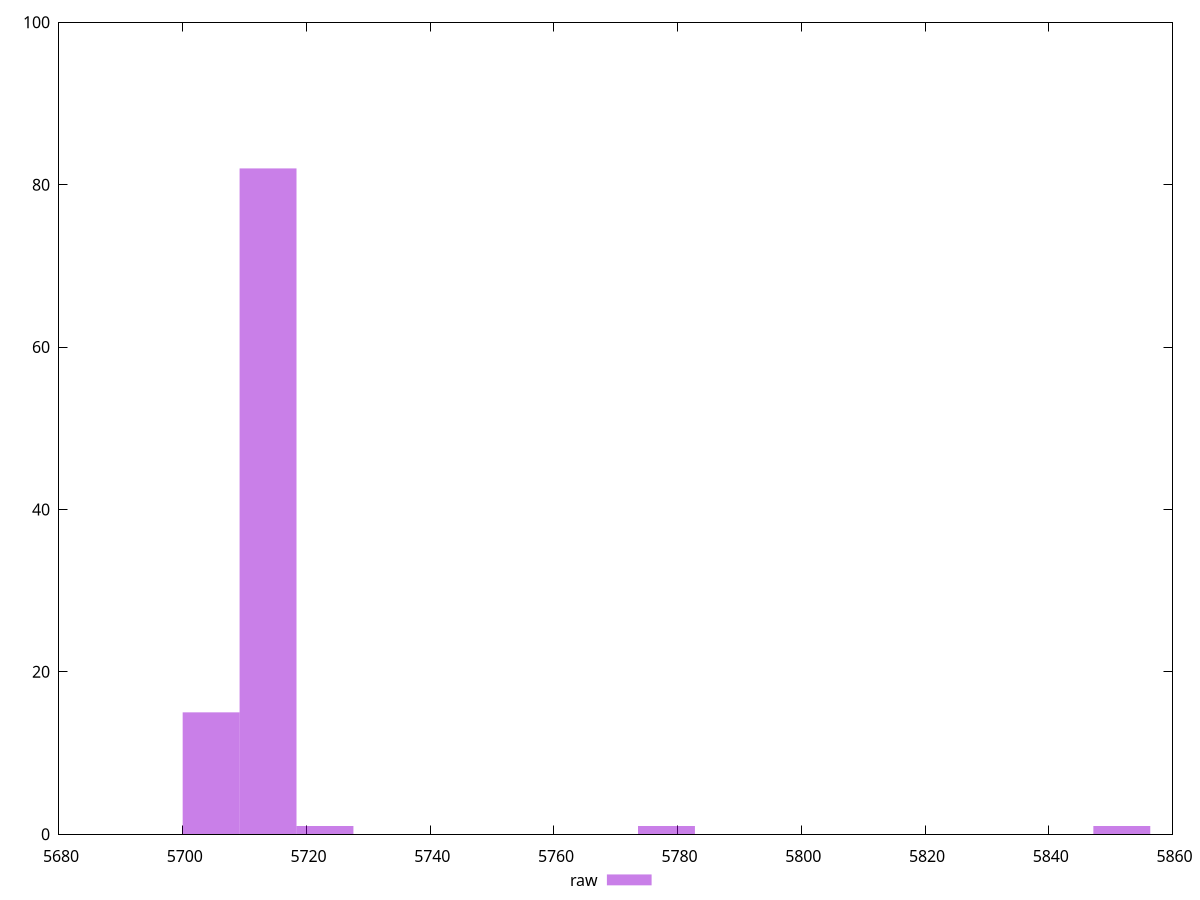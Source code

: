reset
set terminal svg size 640, 490 enhanced background rgb 'white'
set output "reprap/uses-text-compression/samples/pages+cached/raw/histogram.svg"

$raw <<EOF
5851.806372154033 1
5704.5911175086485 15
5778.19874483134 1
5713.792070923985 82
5722.993024339322 1
EOF

set key outside below
set boxwidth 9.20095341533653
set yrange [0:100]
set style fill transparent solid 0.5 noborder

plot \
  $raw title "raw" with boxes, \


reset